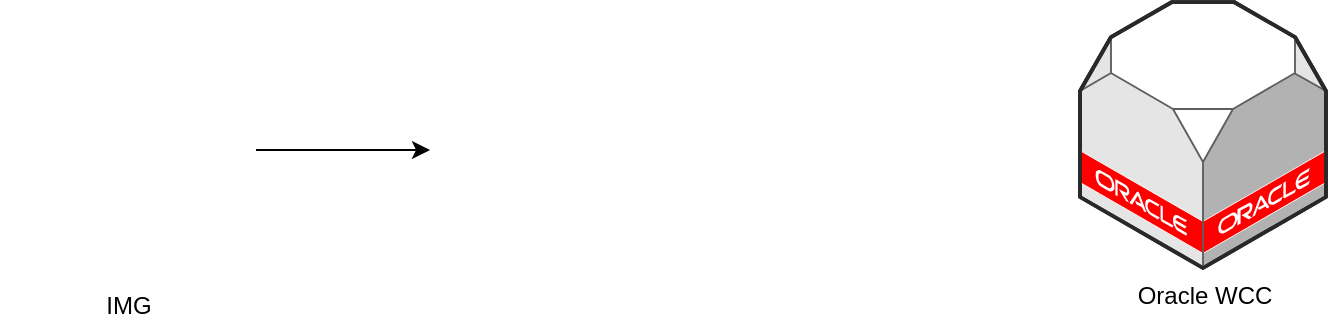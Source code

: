 <mxfile version="12.2.4" type="github" pages="1">
  <diagram id="e2JxcQoUcObaSHU3J7rH" name="Page-1">
    <mxGraphModel dx="868" dy="401" grid="1" gridSize="10" guides="1" tooltips="1" connect="1" arrows="1" fold="1" page="1" pageScale="1" pageWidth="827" pageHeight="1169" math="0" shadow="0">
      <root>
        <mxCell id="0"/>
        <mxCell id="1" parent="0"/>
        <mxCell id="DveL6Qa_2de0kUzdGoFX-8" value="Oracle WCC" style="verticalLabelPosition=bottom;html=1;verticalAlign=top;strokeWidth=1;align=center;outlineConnect=0;dashed=0;outlineConnect=0;shape=mxgraph.aws3d.oracleDbServer;fillColor=#ffffff;strokeColor=#5E5E5E;aspect=fixed;" parent="1" vertex="1">
          <mxGeometry x="610" y="80" width="123" height="133" as="geometry"/>
        </mxCell>
        <mxCell id="j9nQY68hJNZJPsO3J41X-3" style="edgeStyle=orthogonalEdgeStyle;rounded=0;orthogonalLoop=1;jettySize=auto;html=1;entryX=0;entryY=0.5;entryDx=0;entryDy=0;" edge="1" parent="1" source="DveL6Qa_2de0kUzdGoFX-16" target="j9nQY68hJNZJPsO3J41X-2">
          <mxGeometry relative="1" as="geometry"/>
        </mxCell>
        <mxCell id="DveL6Qa_2de0kUzdGoFX-16" value="IMG" style="shape=image;html=1;verticalAlign=top;verticalLabelPosition=bottom;labelBackgroundColor=#ffffff;imageAspect=0;aspect=fixed;image=https://cdn4.iconfinder.com/data/icons/small-n-flat/24/image-128.png" parent="1" vertex="1">
          <mxGeometry x="70" y="90" width="128" height="128" as="geometry"/>
        </mxCell>
        <mxCell id="j9nQY68hJNZJPsO3J41X-2" value="" style="shape=image;html=1;verticalAlign=top;verticalLabelPosition=bottom;labelBackgroundColor=#ffffff;imageAspect=0;aspect=fixed;image=https://cdn4.iconfinder.com/data/icons/STROKE/multimedia/png/128/video_compress.png" vertex="1" parent="1">
          <mxGeometry x="285" y="90" width="128" height="128" as="geometry"/>
        </mxCell>
      </root>
    </mxGraphModel>
  </diagram>
</mxfile>
